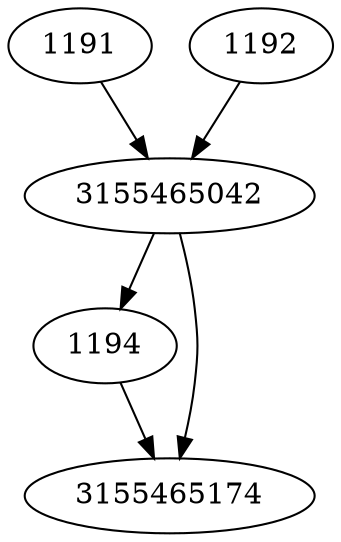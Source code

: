 strict digraph  {
1191;
1192;
1194;
3155465042;
3155465174;
1191 -> 3155465042;
1192 -> 3155465042;
1194 -> 3155465174;
3155465042 -> 1194;
3155465042 -> 3155465174;
}
